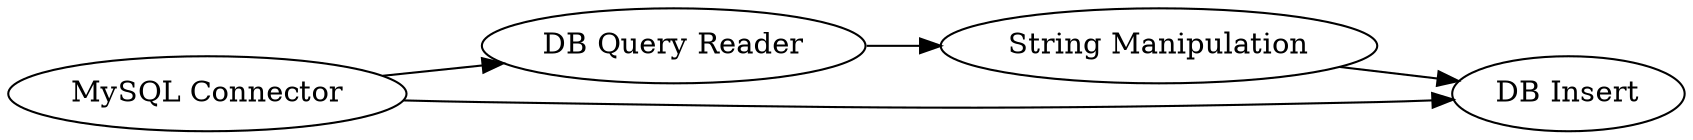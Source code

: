 digraph {
	1 [label="MySQL Connector"]
	2 [label="DB Query Reader"]
	3 [label="DB Insert"]
	4 [label="String Manipulation"]
	1 -> 3
	1 -> 2
	2 -> 4
	4 -> 3
	rankdir=LR
}
